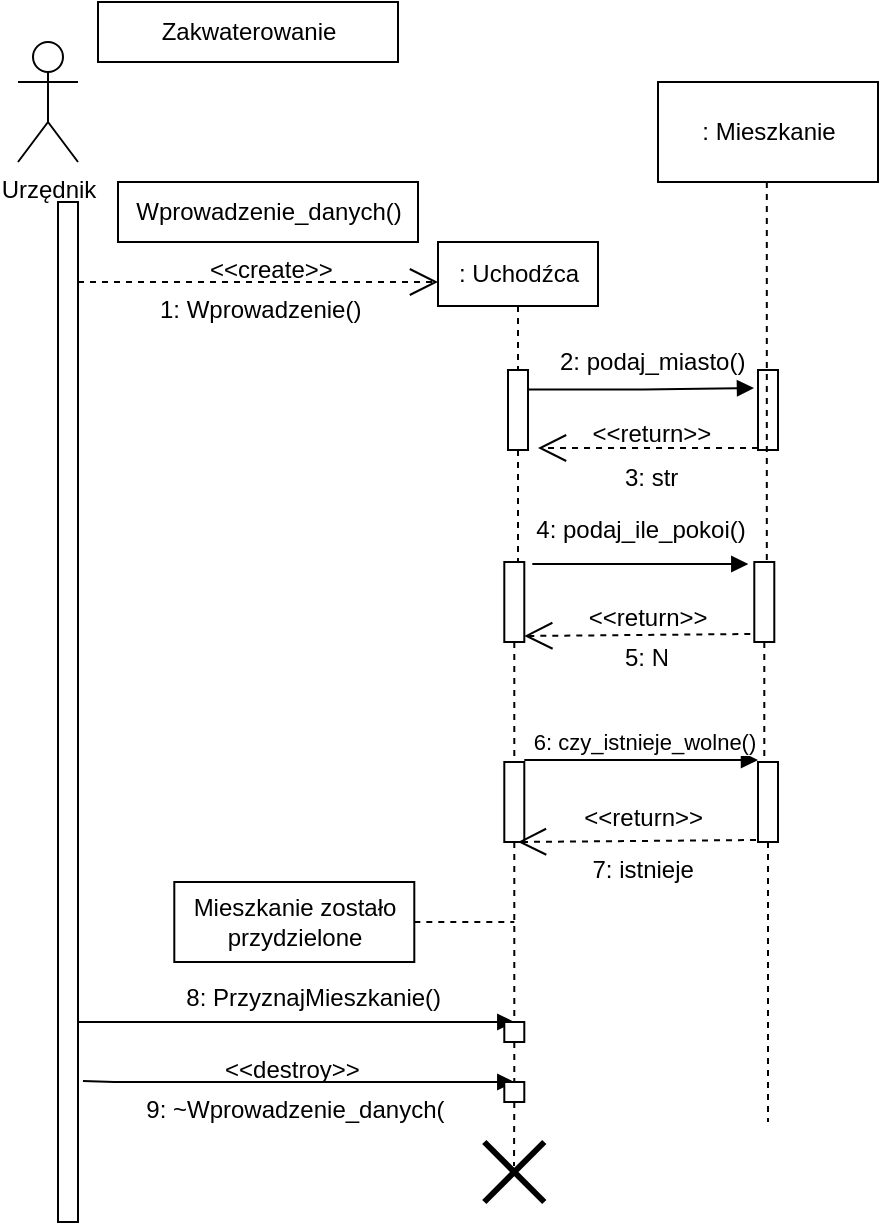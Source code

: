 <mxfile version="19.0.2" type="device"><diagram id="Hrr7AdsfizN-8p9G4VK3" name="Page-1"><mxGraphModel dx="1381" dy="1933" grid="1" gridSize="10" guides="1" tooltips="1" connect="1" arrows="1" fold="1" page="1" pageScale="1" pageWidth="827" pageHeight="1169" math="0" shadow="0"><root><mxCell id="0"/><mxCell id="1" parent="0"/><mxCell id="qSEixHs9k7ThXRj0TTZF-1" value="" style="html=1;points=[];perimeter=orthogonalPerimeter;" parent="1" vertex="1"><mxGeometry x="130" y="80" width="10" height="510" as="geometry"/></mxCell><mxCell id="qSEixHs9k7ThXRj0TTZF-5" value="Urzędnik" style="shape=umlActor;verticalLabelPosition=bottom;verticalAlign=top;html=1;" parent="1" vertex="1"><mxGeometry x="110" width="30" height="60" as="geometry"/></mxCell><mxCell id="qSEixHs9k7ThXRj0TTZF-11" value="" style="endArrow=open;endSize=12;dashed=1;html=1;rounded=0;" parent="1" source="qSEixHs9k7ThXRj0TTZF-1" edge="1"><mxGeometry width="160" relative="1" as="geometry"><mxPoint x="220" y="110" as="sourcePoint"/><mxPoint x="320" y="120" as="targetPoint"/><Array as="points"/></mxGeometry></mxCell><mxCell id="qSEixHs9k7ThXRj0TTZF-13" value="Zakwaterowanie" style="html=1;" parent="1" vertex="1"><mxGeometry x="150" y="-20" width="150" height="30" as="geometry"/></mxCell><mxCell id="qSEixHs9k7ThXRj0TTZF-14" value="Wprowadzenie_danych()" style="html=1;" parent="1" vertex="1"><mxGeometry x="160" y="70" width="150" height="30" as="geometry"/></mxCell><mxCell id="qSEixHs9k7ThXRj0TTZF-15" value="&lt;&lt;create&gt;&gt;" style="text;strokeColor=none;fillColor=none;align=left;verticalAlign=top;spacingLeft=4;spacingRight=4;overflow=hidden;rotatable=0;points=[[0,0.5],[1,0.5]];portConstraint=eastwest;" parent="1" vertex="1"><mxGeometry x="200" y="100" width="100" height="26" as="geometry"/></mxCell><mxCell id="qSEixHs9k7ThXRj0TTZF-16" value=": Uchodźca" style="html=1;" parent="1" vertex="1"><mxGeometry x="320" y="100" width="80" height="32" as="geometry"/></mxCell><mxCell id="qSEixHs9k7ThXRj0TTZF-17" value="" style="shape=umlDestroy;whiteSpace=wrap;html=1;strokeWidth=3;" parent="1" vertex="1"><mxGeometry x="343.15" y="550" width="30" height="30" as="geometry"/></mxCell><mxCell id="qSEixHs9k7ThXRj0TTZF-23" value="" style="endArrow=none;dashed=1;endFill=0;endSize=12;html=1;rounded=0;exitX=0.5;exitY=1;exitDx=0;exitDy=0;startArrow=none;entryX=0.495;entryY=0.4;entryDx=0;entryDy=0;entryPerimeter=0;" parent="1" source="qSEixHs9k7ThXRj0TTZF-61" target="qSEixHs9k7ThXRj0TTZF-17" edge="1"><mxGeometry width="160" relative="1" as="geometry"><mxPoint x="198.15" y="320" as="sourcePoint"/><mxPoint x="358.15" y="320" as="targetPoint"/></mxGeometry></mxCell><mxCell id="qSEixHs9k7ThXRj0TTZF-24" value="" style="html=1;points=[];perimeter=orthogonalPerimeter;" parent="1" vertex="1"><mxGeometry x="355" y="164" width="10" height="40" as="geometry"/></mxCell><mxCell id="qSEixHs9k7ThXRj0TTZF-25" value="" style="endArrow=none;dashed=1;endFill=0;endSize=12;html=1;rounded=0;exitX=0.5;exitY=1;exitDx=0;exitDy=0;" parent="1" source="qSEixHs9k7ThXRj0TTZF-16" target="qSEixHs9k7ThXRj0TTZF-24" edge="1"><mxGeometry width="160" relative="1" as="geometry"><mxPoint x="360" y="132" as="sourcePoint"/><mxPoint x="360" y="470" as="targetPoint"/></mxGeometry></mxCell><mxCell id="qSEixHs9k7ThXRj0TTZF-26" value="" style="endArrow=block;endFill=1;html=1;edgeStyle=orthogonalEdgeStyle;align=left;verticalAlign=top;rounded=0;exitX=0.986;exitY=0.244;exitDx=0;exitDy=0;exitPerimeter=0;entryX=-0.2;entryY=0.225;entryDx=0;entryDy=0;entryPerimeter=0;" parent="1" source="qSEixHs9k7ThXRj0TTZF-24" edge="1" target="qSEixHs9k7ThXRj0TTZF-29"><mxGeometry x="-1" relative="1" as="geometry"><mxPoint x="420" y="240" as="sourcePoint"/><mxPoint x="480" y="200" as="targetPoint"/></mxGeometry></mxCell><mxCell id="qSEixHs9k7ThXRj0TTZF-28" value="2: podaj_miasto()" style="text;strokeColor=none;fillColor=none;align=left;verticalAlign=top;spacingLeft=4;spacingRight=4;overflow=hidden;rotatable=0;points=[[0,0.5],[1,0.5]];portConstraint=eastwest;" parent="1" vertex="1"><mxGeometry x="375" y="146" width="105" height="26" as="geometry"/></mxCell><mxCell id="qSEixHs9k7ThXRj0TTZF-29" value="" style="html=1;points=[];perimeter=orthogonalPerimeter;" parent="1" vertex="1"><mxGeometry x="480" y="164" width="10" height="40" as="geometry"/></mxCell><mxCell id="qSEixHs9k7ThXRj0TTZF-31" value="" style="endArrow=none;dashed=1;endFill=0;endSize=12;html=1;rounded=0;exitX=0.5;exitY=1;exitDx=0;exitDy=0;startArrow=none;" parent="1" source="SNY2VpdlPm5XDgEbLXy6-5" edge="1"><mxGeometry width="160" relative="1" as="geometry"><mxPoint x="484.41" y="70" as="sourcePoint"/><mxPoint x="485" y="540" as="targetPoint"/></mxGeometry></mxCell><mxCell id="qSEixHs9k7ThXRj0TTZF-33" value="1: Wprowadzenie()" style="text;strokeColor=none;fillColor=none;align=left;verticalAlign=top;spacingLeft=4;spacingRight=4;overflow=hidden;rotatable=0;points=[[0,0.5],[1,0.5]];portConstraint=eastwest;" parent="1" vertex="1"><mxGeometry x="175" y="120" width="115" height="26" as="geometry"/></mxCell><mxCell id="qSEixHs9k7ThXRj0TTZF-34" value="" style="endArrow=open;endSize=12;dashed=1;html=1;rounded=0;" parent="1" edge="1"><mxGeometry width="160" relative="1" as="geometry"><mxPoint x="480" y="203" as="sourcePoint"/><mxPoint x="370" y="203" as="targetPoint"/><Array as="points"><mxPoint x="450" y="203"/></Array></mxGeometry></mxCell><mxCell id="qSEixHs9k7ThXRj0TTZF-36" value="&lt;&lt;return&gt;&gt;" style="text;strokeColor=none;fillColor=none;align=left;verticalAlign=top;spacingLeft=4;spacingRight=4;overflow=hidden;rotatable=0;points=[[0,0.5],[1,0.5]];portConstraint=eastwest;" parent="1" vertex="1"><mxGeometry x="391.25" y="182" width="72.5" height="22" as="geometry"/></mxCell><mxCell id="qSEixHs9k7ThXRj0TTZF-38" value="3: str" style="text;strokeColor=none;fillColor=none;align=left;verticalAlign=top;spacingLeft=4;spacingRight=4;overflow=hidden;rotatable=0;points=[[0,0.5],[1,0.5]];portConstraint=eastwest;" parent="1" vertex="1"><mxGeometry x="407.5" y="204" width="40" height="26" as="geometry"/></mxCell><mxCell id="qSEixHs9k7ThXRj0TTZF-39" value=": Mieszkanie" style="html=1;" parent="1" vertex="1"><mxGeometry x="430" y="20" width="110" height="50" as="geometry"/></mxCell><mxCell id="qSEixHs9k7ThXRj0TTZF-40" value="" style="html=1;points=[];perimeter=orthogonalPerimeter;" parent="1" vertex="1"><mxGeometry x="353.15" y="260" width="10" height="40" as="geometry"/></mxCell><mxCell id="qSEixHs9k7ThXRj0TTZF-41" value="" style="endArrow=none;dashed=1;endFill=0;endSize=12;html=1;rounded=0;exitX=0.5;exitY=1;exitDx=0;exitDy=0;startArrow=none;" parent="1" source="qSEixHs9k7ThXRj0TTZF-24" target="qSEixHs9k7ThXRj0TTZF-40" edge="1"><mxGeometry width="160" relative="1" as="geometry"><mxPoint x="360" y="230" as="sourcePoint"/><mxPoint x="360" y="470" as="targetPoint"/></mxGeometry></mxCell><mxCell id="qSEixHs9k7ThXRj0TTZF-42" value="" style="html=1;points=[];perimeter=orthogonalPerimeter;" parent="1" vertex="1"><mxGeometry x="478.15" y="260" width="10" height="40" as="geometry"/></mxCell><mxCell id="qSEixHs9k7ThXRj0TTZF-43" value="" style="endArrow=none;dashed=1;endFill=0;endSize=12;html=1;rounded=0;exitX=0.5;exitY=1;exitDx=0;exitDy=0;startArrow=none;" parent="1" target="qSEixHs9k7ThXRj0TTZF-42" edge="1"><mxGeometry width="160" relative="1" as="geometry"><mxPoint x="484.41" y="70" as="sourcePoint"/><mxPoint x="480" y="520" as="targetPoint"/></mxGeometry></mxCell><mxCell id="qSEixHs9k7ThXRj0TTZF-44" value="" style="endArrow=open;endSize=12;dashed=1;html=1;rounded=0;entryX=1;entryY=0.925;entryDx=0;entryDy=0;entryPerimeter=0;exitX=-0.2;exitY=0.9;exitDx=0;exitDy=0;exitPerimeter=0;" parent="1" edge="1" target="qSEixHs9k7ThXRj0TTZF-40" source="qSEixHs9k7ThXRj0TTZF-42"><mxGeometry width="160" relative="1" as="geometry"><mxPoint x="473.15" y="332.82" as="sourcePoint"/><mxPoint x="363.15" y="332.82" as="targetPoint"/><Array as="points"/></mxGeometry></mxCell><mxCell id="qSEixHs9k7ThXRj0TTZF-46" value="4: podaj_ile_pokoi()" style="text;strokeColor=none;fillColor=none;align=left;verticalAlign=top;spacingLeft=4;spacingRight=4;overflow=hidden;rotatable=0;points=[[0,0.5],[1,0.5]];portConstraint=eastwest;" parent="1" vertex="1"><mxGeometry x="363.15" y="230" width="125" height="26" as="geometry"/></mxCell><mxCell id="qSEixHs9k7ThXRj0TTZF-50" value="" style="endArrow=none;endSize=12;html=1;rounded=0;endFill=0;startArrow=block;startFill=1;entryX=0.032;entryY=1.038;entryDx=0;entryDy=0;entryPerimeter=0;" parent="1" edge="1"><mxGeometry width="160" relative="1" as="geometry"><mxPoint x="475.15" y="261" as="sourcePoint"/><mxPoint x="367.15" y="260.988" as="targetPoint"/><Array as="points"/></mxGeometry></mxCell><mxCell id="qSEixHs9k7ThXRj0TTZF-51" value="&lt;&lt;return&gt;&gt;" style="text;strokeColor=none;fillColor=none;align=left;verticalAlign=top;spacingLeft=4;spacingRight=4;overflow=hidden;rotatable=0;points=[[0,0.5],[1,0.5]];portConstraint=eastwest;" parent="1" vertex="1"><mxGeometry x="389.4" y="274" width="72.5" height="26" as="geometry"/></mxCell><mxCell id="qSEixHs9k7ThXRj0TTZF-54" value="5: N" style="text;strokeColor=none;fillColor=none;align=left;verticalAlign=top;spacingLeft=4;spacingRight=4;overflow=hidden;rotatable=0;points=[[0,0.5],[1,0.5]];portConstraint=eastwest;" parent="1" vertex="1"><mxGeometry x="407.5" y="294" width="31.85" height="26" as="geometry"/></mxCell><mxCell id="qSEixHs9k7ThXRj0TTZF-56" value="Mieszkanie zostało&lt;br&gt;przydzielone" style="html=1;" parent="1" vertex="1"><mxGeometry x="188.15" y="420" width="120" height="40" as="geometry"/></mxCell><mxCell id="qSEixHs9k7ThXRj0TTZF-58" value="" style="endArrow=none;dashed=1;endFill=0;endSize=12;html=1;rounded=0;exitX=1;exitY=0.5;exitDx=0;exitDy=0;startArrow=none;" parent="1" edge="1"><mxGeometry width="160" relative="1" as="geometry"><mxPoint x="308.15" y="440" as="sourcePoint"/><mxPoint x="358.15" y="440" as="targetPoint"/></mxGeometry></mxCell><mxCell id="qSEixHs9k7ThXRj0TTZF-64" style="edgeStyle=orthogonalEdgeStyle;rounded=0;orthogonalLoop=1;jettySize=auto;html=1;startArrow=block;startFill=1;endArrow=none;endFill=0;entryX=1.185;entryY=0.746;entryDx=0;entryDy=0;entryPerimeter=0;" parent="1" edge="1"><mxGeometry relative="1" as="geometry"><mxPoint x="358.15" y="490" as="sourcePoint"/><mxPoint x="140.0" y="488.24" as="targetPoint"/><Array as="points"><mxPoint x="140.15" y="490"/></Array></mxGeometry></mxCell><mxCell id="qSEixHs9k7ThXRj0TTZF-59" value="" style="html=1;points=[];perimeter=orthogonalPerimeter;" parent="1" vertex="1"><mxGeometry x="353.15" y="490" width="10" height="10" as="geometry"/></mxCell><mxCell id="qSEixHs9k7ThXRj0TTZF-60" value="" style="endArrow=none;dashed=1;endFill=0;endSize=12;html=1;rounded=0;exitX=0.5;exitY=1;exitDx=0;exitDy=0;startArrow=none;" parent="1" source="SNY2VpdlPm5XDgEbLXy6-3" target="qSEixHs9k7ThXRj0TTZF-59" edge="1"><mxGeometry width="160" relative="1" as="geometry"><mxPoint x="360" y="320" as="sourcePoint"/><mxPoint x="360" y="470" as="targetPoint"/></mxGeometry></mxCell><mxCell id="qSEixHs9k7ThXRj0TTZF-65" style="edgeStyle=orthogonalEdgeStyle;rounded=0;orthogonalLoop=1;jettySize=auto;html=1;startArrow=block;startFill=1;endArrow=none;endFill=0;entryX=1.433;entryY=0.817;entryDx=0;entryDy=0;entryPerimeter=0;" parent="1" edge="1"><mxGeometry relative="1" as="geometry"><mxPoint x="358.15" y="520" as="sourcePoint"/><mxPoint x="142.48" y="519.48" as="targetPoint"/><Array as="points"><mxPoint x="158.15" y="520"/></Array></mxGeometry></mxCell><mxCell id="qSEixHs9k7ThXRj0TTZF-61" value="" style="html=1;points=[];perimeter=orthogonalPerimeter;" parent="1" vertex="1"><mxGeometry x="353.15" y="520" width="10" height="10" as="geometry"/></mxCell><mxCell id="qSEixHs9k7ThXRj0TTZF-62" value="" style="endArrow=none;dashed=1;endFill=0;endSize=12;html=1;rounded=0;exitX=0.5;exitY=1;exitDx=0;exitDy=0;startArrow=none;" parent="1" source="qSEixHs9k7ThXRj0TTZF-59" target="qSEixHs9k7ThXRj0TTZF-61" edge="1"><mxGeometry width="160" relative="1" as="geometry"><mxPoint x="358.15" y="480" as="sourcePoint"/><mxPoint x="358.15" y="550" as="targetPoint"/></mxGeometry></mxCell><mxCell id="qSEixHs9k7ThXRj0TTZF-66" value="8: PrzyznajMieszkanie()&#10;" style="text;strokeColor=none;fillColor=none;align=left;verticalAlign=top;spacingLeft=4;spacingRight=4;overflow=hidden;rotatable=0;points=[[0,0.5],[1,0.5]];portConstraint=eastwest;" parent="1" vertex="1"><mxGeometry x="188.15" y="464" width="150.62" height="26" as="geometry"/></mxCell><mxCell id="qSEixHs9k7ThXRj0TTZF-69" value="9: ~Wprowadzenie_danych()" style="text;strokeColor=none;fillColor=none;align=left;verticalAlign=top;spacingLeft=4;spacingRight=4;overflow=hidden;rotatable=0;points=[[0,0.5],[1,0.5]];portConstraint=eastwest;" parent="1" vertex="1"><mxGeometry x="168.15" y="520" width="160" height="26" as="geometry"/></mxCell><mxCell id="qSEixHs9k7ThXRj0TTZF-70" value="&lt;&lt;destroy&gt;&gt;" style="text;strokeColor=none;fillColor=none;align=left;verticalAlign=top;spacingLeft=4;spacingRight=4;overflow=hidden;rotatable=0;points=[[0,0.5],[1,0.5]];portConstraint=eastwest;" parent="1" vertex="1"><mxGeometry x="207.53" y="500" width="90.62" height="26" as="geometry"/></mxCell><mxCell id="SNY2VpdlPm5XDgEbLXy6-3" value="" style="html=1;points=[];perimeter=orthogonalPerimeter;" vertex="1" parent="1"><mxGeometry x="353.15" y="360" width="10" height="40" as="geometry"/></mxCell><mxCell id="SNY2VpdlPm5XDgEbLXy6-4" value="" style="endArrow=none;dashed=1;endFill=0;endSize=12;html=1;rounded=0;exitX=0.5;exitY=1;exitDx=0;exitDy=0;startArrow=none;" edge="1" parent="1" source="qSEixHs9k7ThXRj0TTZF-40" target="SNY2VpdlPm5XDgEbLXy6-3"><mxGeometry width="160" relative="1" as="geometry"><mxPoint x="360" y="286" as="sourcePoint"/><mxPoint x="360" y="410" as="targetPoint"/></mxGeometry></mxCell><mxCell id="SNY2VpdlPm5XDgEbLXy6-5" value="" style="html=1;points=[];perimeter=orthogonalPerimeter;" vertex="1" parent="1"><mxGeometry x="480" y="360" width="10" height="40" as="geometry"/></mxCell><mxCell id="SNY2VpdlPm5XDgEbLXy6-6" value="" style="endArrow=none;dashed=1;endFill=0;endSize=12;html=1;rounded=0;exitX=0.5;exitY=1;exitDx=0;exitDy=0;startArrow=none;" edge="1" parent="1" source="qSEixHs9k7ThXRj0TTZF-42" target="SNY2VpdlPm5XDgEbLXy6-5"><mxGeometry width="160" relative="1" as="geometry"><mxPoint x="485" y="286" as="sourcePoint"/><mxPoint x="485" y="540" as="targetPoint"/></mxGeometry></mxCell><mxCell id="SNY2VpdlPm5XDgEbLXy6-7" value="" style="endArrow=none;endSize=12;html=1;rounded=0;endFill=0;startArrow=block;startFill=1;entryX=0.032;entryY=1.038;entryDx=0;entryDy=0;entryPerimeter=0;" edge="1" parent="1"><mxGeometry width="160" relative="1" as="geometry"><mxPoint x="480" y="359" as="sourcePoint"/><mxPoint x="363.15" y="358.998" as="targetPoint"/><Array as="points"/></mxGeometry></mxCell><mxCell id="SNY2VpdlPm5XDgEbLXy6-10" value="6: czy_istnieje_wolne()" style="edgeLabel;html=1;align=center;verticalAlign=middle;resizable=0;points=[];" vertex="1" connectable="0" parent="SNY2VpdlPm5XDgEbLXy6-7"><mxGeometry x="0.301" relative="1" as="geometry"><mxPoint x="19" y="-9" as="offset"/></mxGeometry></mxCell><mxCell id="SNY2VpdlPm5XDgEbLXy6-8" value="" style="endArrow=open;endSize=12;dashed=1;html=1;rounded=0;exitX=-0.2;exitY=0.9;exitDx=0;exitDy=0;exitPerimeter=0;" edge="1" parent="1"><mxGeometry width="160" relative="1" as="geometry"><mxPoint x="479" y="399" as="sourcePoint"/><mxPoint x="360" y="400" as="targetPoint"/><Array as="points"/></mxGeometry></mxCell><mxCell id="SNY2VpdlPm5XDgEbLXy6-11" value="&lt;&lt;return&gt;&gt;" style="text;strokeColor=none;fillColor=none;align=left;verticalAlign=top;spacingLeft=4;spacingRight=4;overflow=hidden;rotatable=0;points=[[0,0.5],[1,0.5]];portConstraint=eastwest;" vertex="1" parent="1"><mxGeometry x="387.17" y="374" width="72.5" height="26" as="geometry"/></mxCell><mxCell id="SNY2VpdlPm5XDgEbLXy6-12" value="7: istnieje" style="text;strokeColor=none;fillColor=none;align=left;verticalAlign=top;spacingLeft=4;spacingRight=4;overflow=hidden;rotatable=0;points=[[0,0.5],[1,0.5]];portConstraint=eastwest;" vertex="1" parent="1"><mxGeometry x="391.25" y="400" width="62" height="26" as="geometry"/></mxCell></root></mxGraphModel></diagram></mxfile>